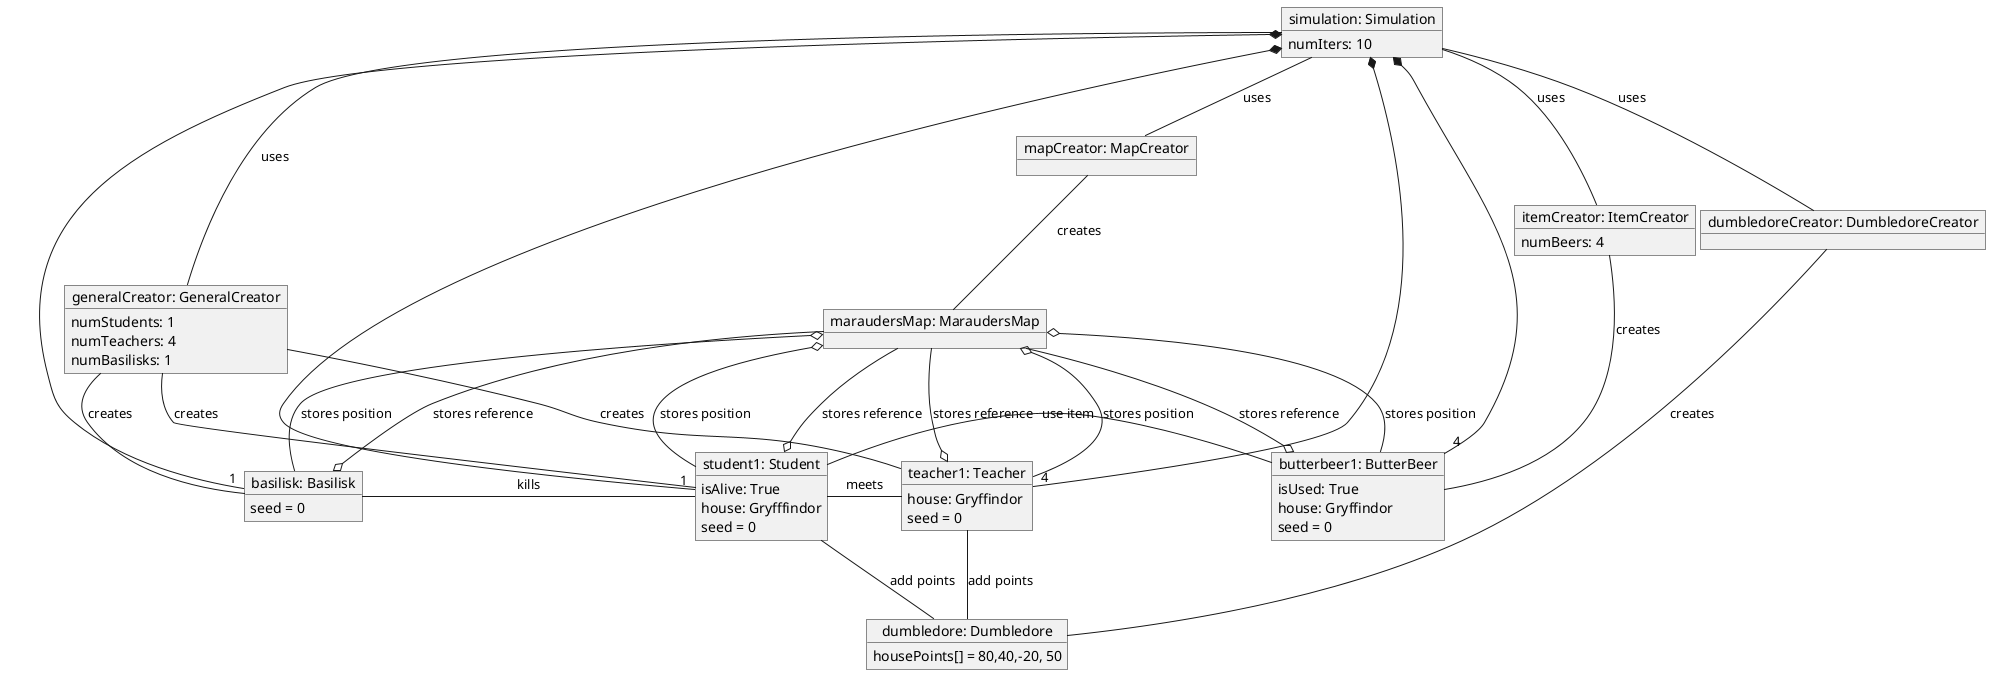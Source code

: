 @startuml
'https://plantuml.com/object-diagram
'skinparam classAttributeIconSize 0

object "simulation: Simulation" as simulation{
    numIters: 10
}
object "generalCreator: GeneralCreator" as generalCreator{
    numStudents: 1
    numTeachers: 4
    numBasilisks: 1
}
object "itemCreator: ItemCreator" as itemCreator{
    numBeers: 4
}
object "mapCreator: MapCreator" as mapCreator{

}
object "maraudersMap: MaraudersMap" as m2{

}
object "dumbledoreCreator: DumbledoreCreator" as dumbledoreCreator{

}
object "dumbledore: Dumbledore" as dumbledore{
    housePoints[] = 80,40,-20, 50
}
object "student1: Student" as s1{
    isAlive: True
    house: Gryfffindor
    seed = 0
}
object "basilisk: Basilisk" as basilisk{
    seed = 0
}
object "teacher1: Teacher" as teacher{
    house: Gryffindor
    seed = 0
}
object "butterbeer1: ButterBeer" as item{
    isUsed: True
    house: Gryffindor
    seed = 0
}

simulation -- generalCreator: uses
simulation -- mapCreator: uses
simulation -- itemCreator: uses
mapCreator -- m2: creates
simulation -- dumbledoreCreator: uses
dumbledoreCreator -- dumbledore: creates
generalCreator -- s1: creates
generalCreator -- basilisk: creates
generalCreator -- teacher: creates
itemCreator -- item: creates
m2 	o-- s1: stores position
m2 	--o s1: stores reference
m2 	o-- basilisk: stores position
m2 	--o basilisk: stores reference
m2 	o-- teacher: stores position
m2 	--o teacher: stores reference
m2 	o-- item: stores position
m2 	--o item: stores reference
s1 -- dumbledore: add points
teacher -- dumbledore: add points
basilisk - s1: kills
s1 - item: use item
s1 - teacher: meets
simulation *-- "1" s1
simulation *-- "4" teacher
simulation *-- "1" basilisk
simulation *-- "4" item
@enduml
